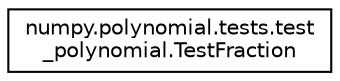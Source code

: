 digraph "Graphical Class Hierarchy"
{
 // LATEX_PDF_SIZE
  edge [fontname="Helvetica",fontsize="10",labelfontname="Helvetica",labelfontsize="10"];
  node [fontname="Helvetica",fontsize="10",shape=record];
  rankdir="LR";
  Node0 [label="numpy.polynomial.tests.test\l_polynomial.TestFraction",height=0.2,width=0.4,color="black", fillcolor="white", style="filled",URL="$classnumpy_1_1polynomial_1_1tests_1_1test__polynomial_1_1TestFraction.html",tooltip=" "];
}
